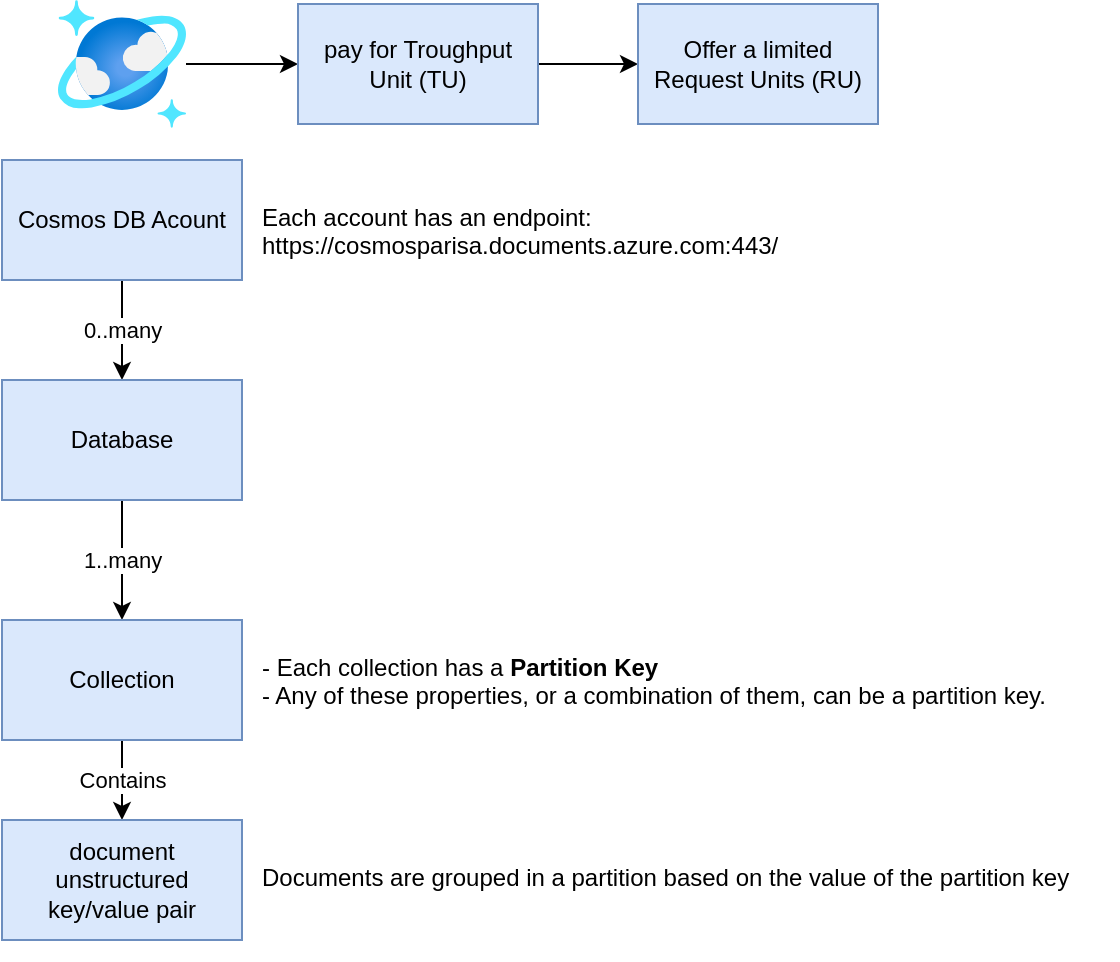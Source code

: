 <mxfile version="14.4.7" type="github">
  <diagram id="gQ_9v4CdiexItw4zU6r-" name="Page-1">
    <mxGraphModel dx="1422" dy="762" grid="1" gridSize="10" guides="1" tooltips="1" connect="1" arrows="1" fold="1" page="1" pageScale="1" pageWidth="827" pageHeight="1169" math="0" shadow="0">
      <root>
        <mxCell id="0" />
        <mxCell id="1" parent="0" />
        <mxCell id="YsZGYLzwbfZRXPLkO7Gu-5" value="" style="edgeStyle=orthogonalEdgeStyle;rounded=0;orthogonalLoop=1;jettySize=auto;html=1;" parent="1" source="YsZGYLzwbfZRXPLkO7Gu-1" target="YsZGYLzwbfZRXPLkO7Gu-2" edge="1">
          <mxGeometry relative="1" as="geometry" />
        </mxCell>
        <mxCell id="YsZGYLzwbfZRXPLkO7Gu-1" value="" style="aspect=fixed;html=1;points=[];align=center;image;fontSize=12;image=img/lib/azure2/databases/Azure_Cosmos_DB.svg;" parent="1" vertex="1">
          <mxGeometry x="200" y="310" width="64" height="64" as="geometry" />
        </mxCell>
        <mxCell id="YsZGYLzwbfZRXPLkO7Gu-4" value="" style="edgeStyle=orthogonalEdgeStyle;rounded=0;orthogonalLoop=1;jettySize=auto;html=1;" parent="1" source="YsZGYLzwbfZRXPLkO7Gu-2" target="YsZGYLzwbfZRXPLkO7Gu-3" edge="1">
          <mxGeometry relative="1" as="geometry" />
        </mxCell>
        <mxCell id="YsZGYLzwbfZRXPLkO7Gu-2" value="pay for Troughput Unit (TU)" style="rounded=0;whiteSpace=wrap;html=1;fillColor=#dae8fc;strokeColor=#6c8ebf;" parent="1" vertex="1">
          <mxGeometry x="320" y="312" width="120" height="60" as="geometry" />
        </mxCell>
        <mxCell id="YsZGYLzwbfZRXPLkO7Gu-3" value="Offer a limited Request Units (RU)" style="whiteSpace=wrap;html=1;rounded=0;fillColor=#dae8fc;strokeColor=#6c8ebf;" parent="1" vertex="1">
          <mxGeometry x="490" y="312" width="120" height="60" as="geometry" />
        </mxCell>
        <mxCell id="YBjTQArVUFeNYg_c9qIM-5" value="0..many" style="edgeStyle=orthogonalEdgeStyle;rounded=0;orthogonalLoop=1;jettySize=auto;html=1;" edge="1" parent="1" source="YBjTQArVUFeNYg_c9qIM-3" target="YBjTQArVUFeNYg_c9qIM-4">
          <mxGeometry relative="1" as="geometry" />
        </mxCell>
        <mxCell id="YBjTQArVUFeNYg_c9qIM-3" value="Cosmos DB Acount" style="rounded=0;whiteSpace=wrap;html=1;fillColor=#dae8fc;strokeColor=#6c8ebf;" vertex="1" parent="1">
          <mxGeometry x="172" y="390" width="120" height="60" as="geometry" />
        </mxCell>
        <mxCell id="YBjTQArVUFeNYg_c9qIM-7" value="1..many" style="edgeStyle=orthogonalEdgeStyle;rounded=0;orthogonalLoop=1;jettySize=auto;html=1;" edge="1" parent="1" source="YBjTQArVUFeNYg_c9qIM-4" target="YBjTQArVUFeNYg_c9qIM-6">
          <mxGeometry relative="1" as="geometry" />
        </mxCell>
        <mxCell id="YBjTQArVUFeNYg_c9qIM-4" value="Database" style="rounded=0;whiteSpace=wrap;html=1;fillColor=#dae8fc;strokeColor=#6c8ebf;" vertex="1" parent="1">
          <mxGeometry x="172" y="500" width="120" height="60" as="geometry" />
        </mxCell>
        <mxCell id="YBjTQArVUFeNYg_c9qIM-9" value="Contains" style="edgeStyle=orthogonalEdgeStyle;rounded=0;orthogonalLoop=1;jettySize=auto;html=1;" edge="1" parent="1" source="YBjTQArVUFeNYg_c9qIM-6" target="YBjTQArVUFeNYg_c9qIM-8">
          <mxGeometry relative="1" as="geometry" />
        </mxCell>
        <mxCell id="YBjTQArVUFeNYg_c9qIM-6" value="Collection" style="rounded=0;whiteSpace=wrap;html=1;fillColor=#dae8fc;strokeColor=#6c8ebf;" vertex="1" parent="1">
          <mxGeometry x="172" y="620" width="120" height="60" as="geometry" />
        </mxCell>
        <mxCell id="YBjTQArVUFeNYg_c9qIM-8" value="document&lt;br&gt;unstructured&lt;br&gt;key/value pair" style="rounded=0;whiteSpace=wrap;html=1;fillColor=#dae8fc;strokeColor=#6c8ebf;" vertex="1" parent="1">
          <mxGeometry x="172" y="720" width="120" height="60" as="geometry" />
        </mxCell>
        <UserObject label="Each account has an endpoint:&lt;br&gt;https://cosmosparisa.documents.azure.com:443/" link="https://cosmosparisa.documents.azure.com:443/" id="YBjTQArVUFeNYg_c9qIM-10">
          <mxCell style="text;whiteSpace=wrap;html=1;" vertex="1" parent="1">
            <mxGeometry x="300" y="405" width="280" height="30" as="geometry" />
          </mxCell>
        </UserObject>
        <UserObject label="- Each collection has a &lt;b&gt;Partition Key&lt;/b&gt;&lt;br&gt;- Any of these properties, or a combination of them, can be a partition key." link="https://cosmosparisa.documents.azure.com:443/" id="YBjTQArVUFeNYg_c9qIM-11">
          <mxCell style="text;whiteSpace=wrap;html=1;" vertex="1" parent="1">
            <mxGeometry x="300" y="630" width="430" height="60" as="geometry" />
          </mxCell>
        </UserObject>
        <mxCell id="YBjTQArVUFeNYg_c9qIM-13" value="Documents are grouped in a partition based on the value of the partition key" style="text;whiteSpace=wrap;html=1;" vertex="1" parent="1">
          <mxGeometry x="300" y="735" width="430" height="55" as="geometry" />
        </mxCell>
      </root>
    </mxGraphModel>
  </diagram>
</mxfile>

